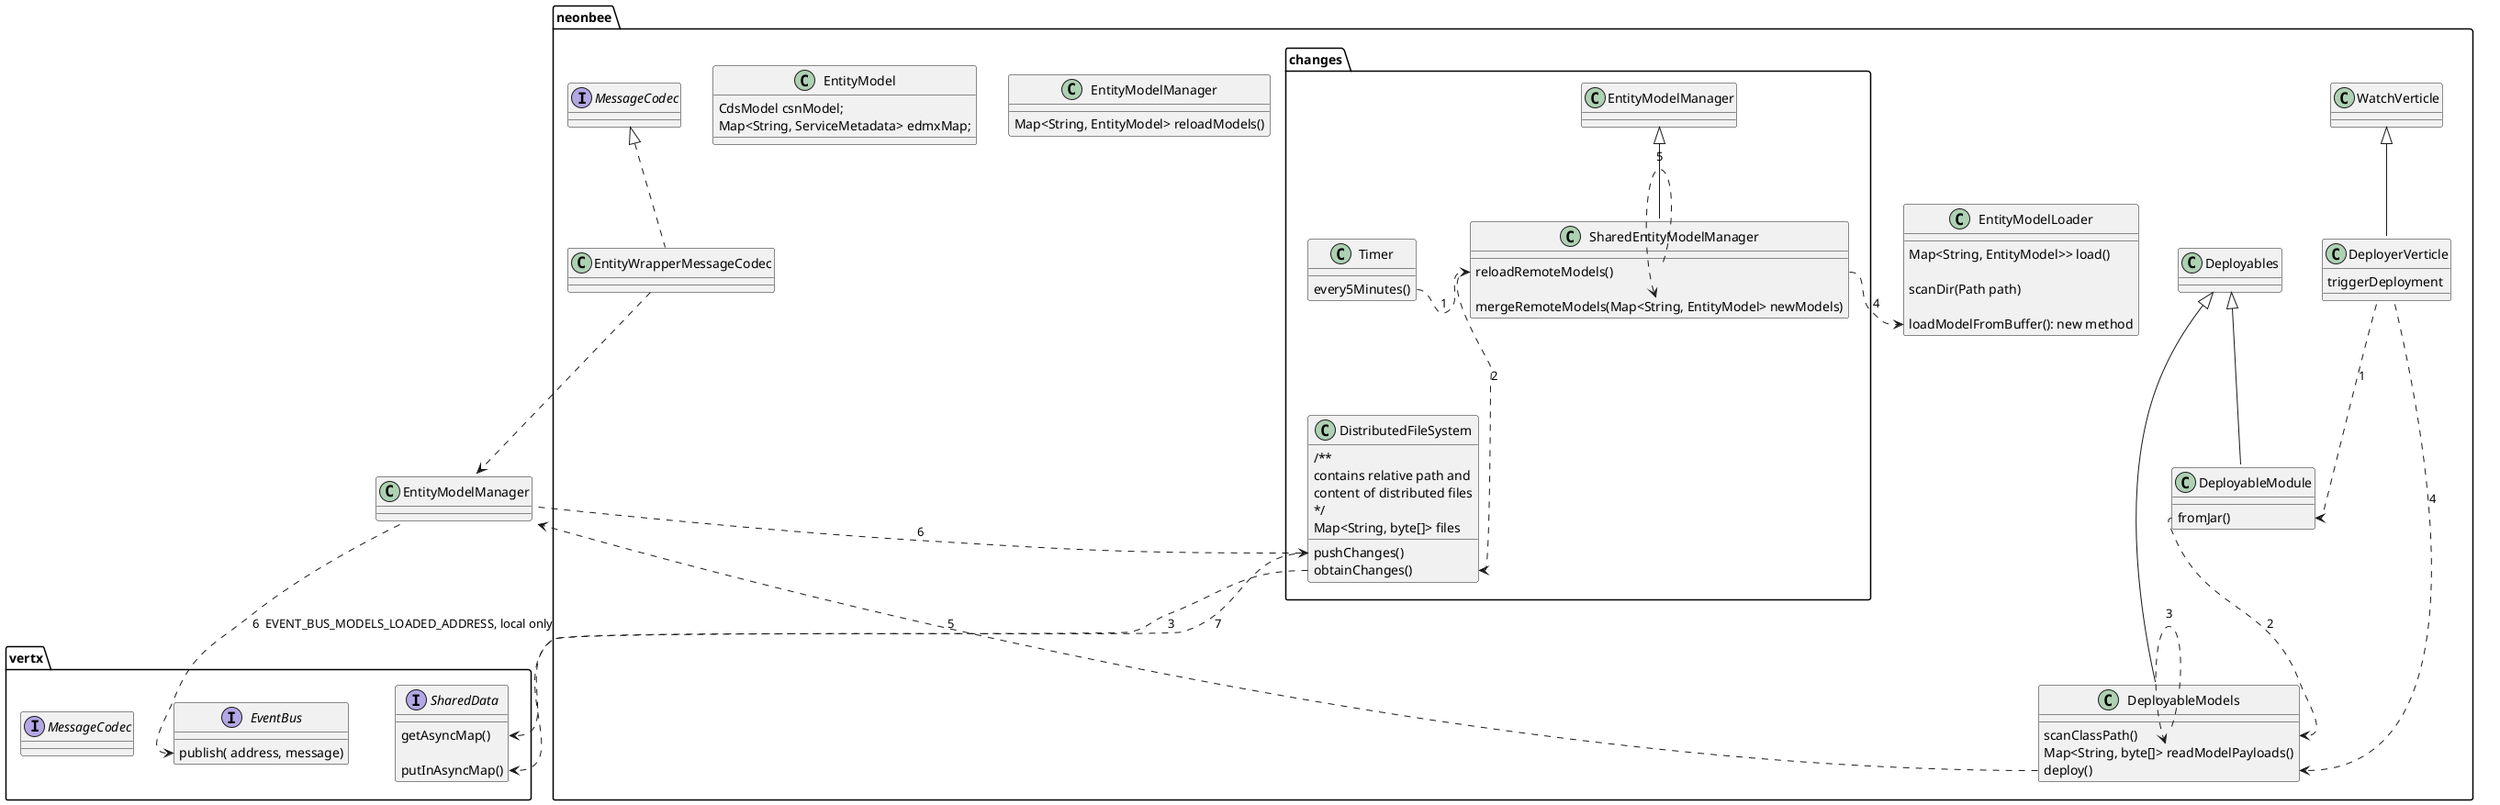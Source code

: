 @startuml
'https://plantuml.com/class-diagram

package vertx {
    interface EventBus {
        publish( address, message)
    }
    interface SharedData {
        getAsyncMap()

        putInAsyncMap()
    }
    interface MessageCodec
}

package neonbee {

    class DeployerVerticle extends WatchVerticle {
        triggerDeployment
    }

    class Deployables

    class DeployableModule extends Deployables {
        fromJar()
    }

    class DeployableModels extends Deployables {
        scanClassPath()
        Map<String, byte[]> readModelPayloads()
        deploy()
    }

    class EntityModelManager {
        Map<String, EntityModel> reloadModels()
    }

    class EntityModel {
        CdsModel csnModel;
        Map<String, ServiceMetadata> edmxMap;
    }

    class EntityModelLoader {
        Map<String, EntityModel>> load()

        scanDir(Path path)

        loadModelFromBuffer(): new method
    }

    class EntityWrapperMessageCodec implements MessageCodec {
    }
}

package neonbee.changes {
    class SharedEntityModelManager extends EntityModelManager {

        reloadRemoteModels()

        mergeRemoteModels(Map<String, EntityModel> newModels)
    }
    class Timer {
        every5Minutes()
    }

    class DistributedFileSystem {
        pushChanges()

        /**
        contains relative path and
        content of distributed files
        */
        Map<String, byte[]> files

        obtainChanges()
    }
}



DeployerVerticle::observedCreateOrModify ..> DeployableModule::fromJar: 1
DeployableModule::fromJar ..> DeployableModels::scanClassPath: 2
DeployableModels::scanClassPath ..> DeployableModels::readModelPayloads: 3
DeployerVerticle::observedCreateOrModify ..> DeployableModels::deploy: 4
DeployableModels::deploy ..> EntityModelManager::registerModels: 5
EntityModelManager::registerModels ..> DistributedFileSystem::pushChanges: 6
DistributedFileSystem::pushChanges ..> SharedData::putInAsyncMap: 7
EntityModelManager::reloadModels ..> EventBus::publish: 6  EVENT_BUS_MODELS_LOADED_ADDRESS, local only

Timer::every5Minutes .right.> SharedEntityModelManager::reloadRemoteModels: 1
SharedEntityModelManager::reloadRemoteModels ..> DistributedFileSystem::obtainChanges: 2
DistributedFileSystem::obtainChanges ..> SharedData::getAsyncMap: 3
SharedEntityModelManager::reloadRemoteModels .right.> EntityModelLoader::loadModelFromBuffer: 4
SharedEntityModelManager::reloadRemoteModels ..> SharedEntityModelManager::mergeRemoteModels: 5
EntityWrapperMessageCodec ..> EntityModelManager



@enduml